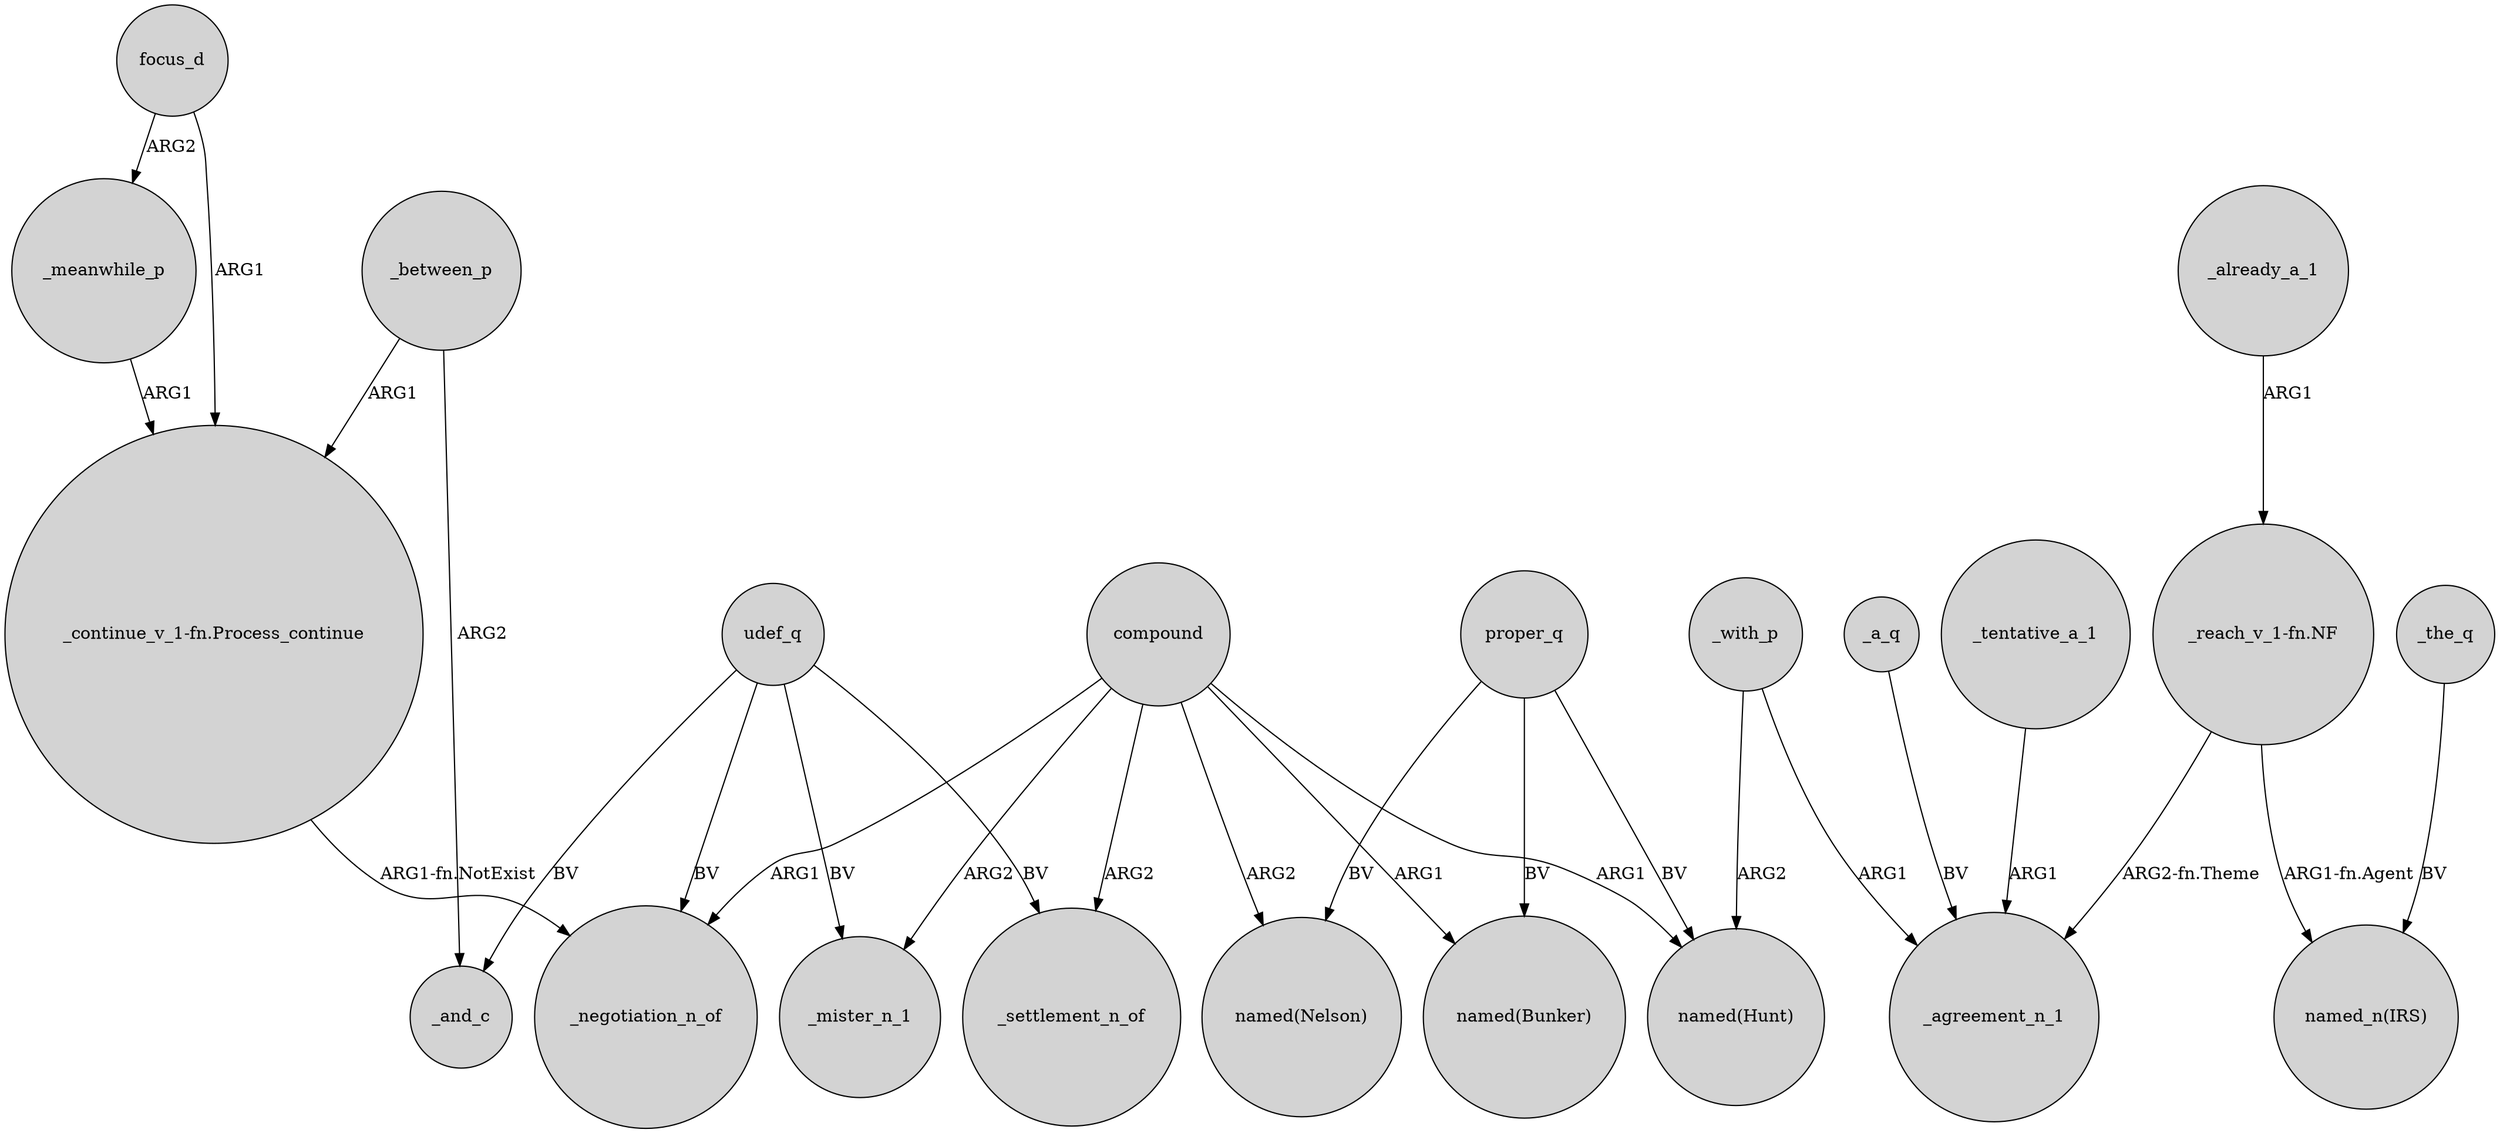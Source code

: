 digraph {
	node [shape=circle style=filled]
	udef_q -> _negotiation_n_of [label=BV]
	compound -> _mister_n_1 [label=ARG2]
	compound -> "named(Hunt)" [label=ARG1]
	udef_q -> _mister_n_1 [label=BV]
	proper_q -> "named(Bunker)" [label=BV]
	"_continue_v_1-fn.Process_continue" -> _negotiation_n_of [label="ARG1-fn.NotExist"]
	"_reach_v_1-fn.NF" -> "named_n(IRS)" [label="ARG1-fn.Agent"]
	compound -> _settlement_n_of [label=ARG2]
	_meanwhile_p -> "_continue_v_1-fn.Process_continue" [label=ARG1]
	proper_q -> "named(Nelson)" [label=BV]
	focus_d -> _meanwhile_p [label=ARG2]
	compound -> _negotiation_n_of [label=ARG1]
	_a_q -> _agreement_n_1 [label=BV]
	compound -> "named(Nelson)" [label=ARG2]
	_between_p -> _and_c [label=ARG2]
	compound -> "named(Bunker)" [label=ARG1]
	_with_p -> "named(Hunt)" [label=ARG2]
	_with_p -> _agreement_n_1 [label=ARG1]
	udef_q -> _settlement_n_of [label=BV]
	_the_q -> "named_n(IRS)" [label=BV]
	_tentative_a_1 -> _agreement_n_1 [label=ARG1]
	_already_a_1 -> "_reach_v_1-fn.NF" [label=ARG1]
	udef_q -> _and_c [label=BV]
	proper_q -> "named(Hunt)" [label=BV]
	focus_d -> "_continue_v_1-fn.Process_continue" [label=ARG1]
	"_reach_v_1-fn.NF" -> _agreement_n_1 [label="ARG2-fn.Theme"]
	_between_p -> "_continue_v_1-fn.Process_continue" [label=ARG1]
}
